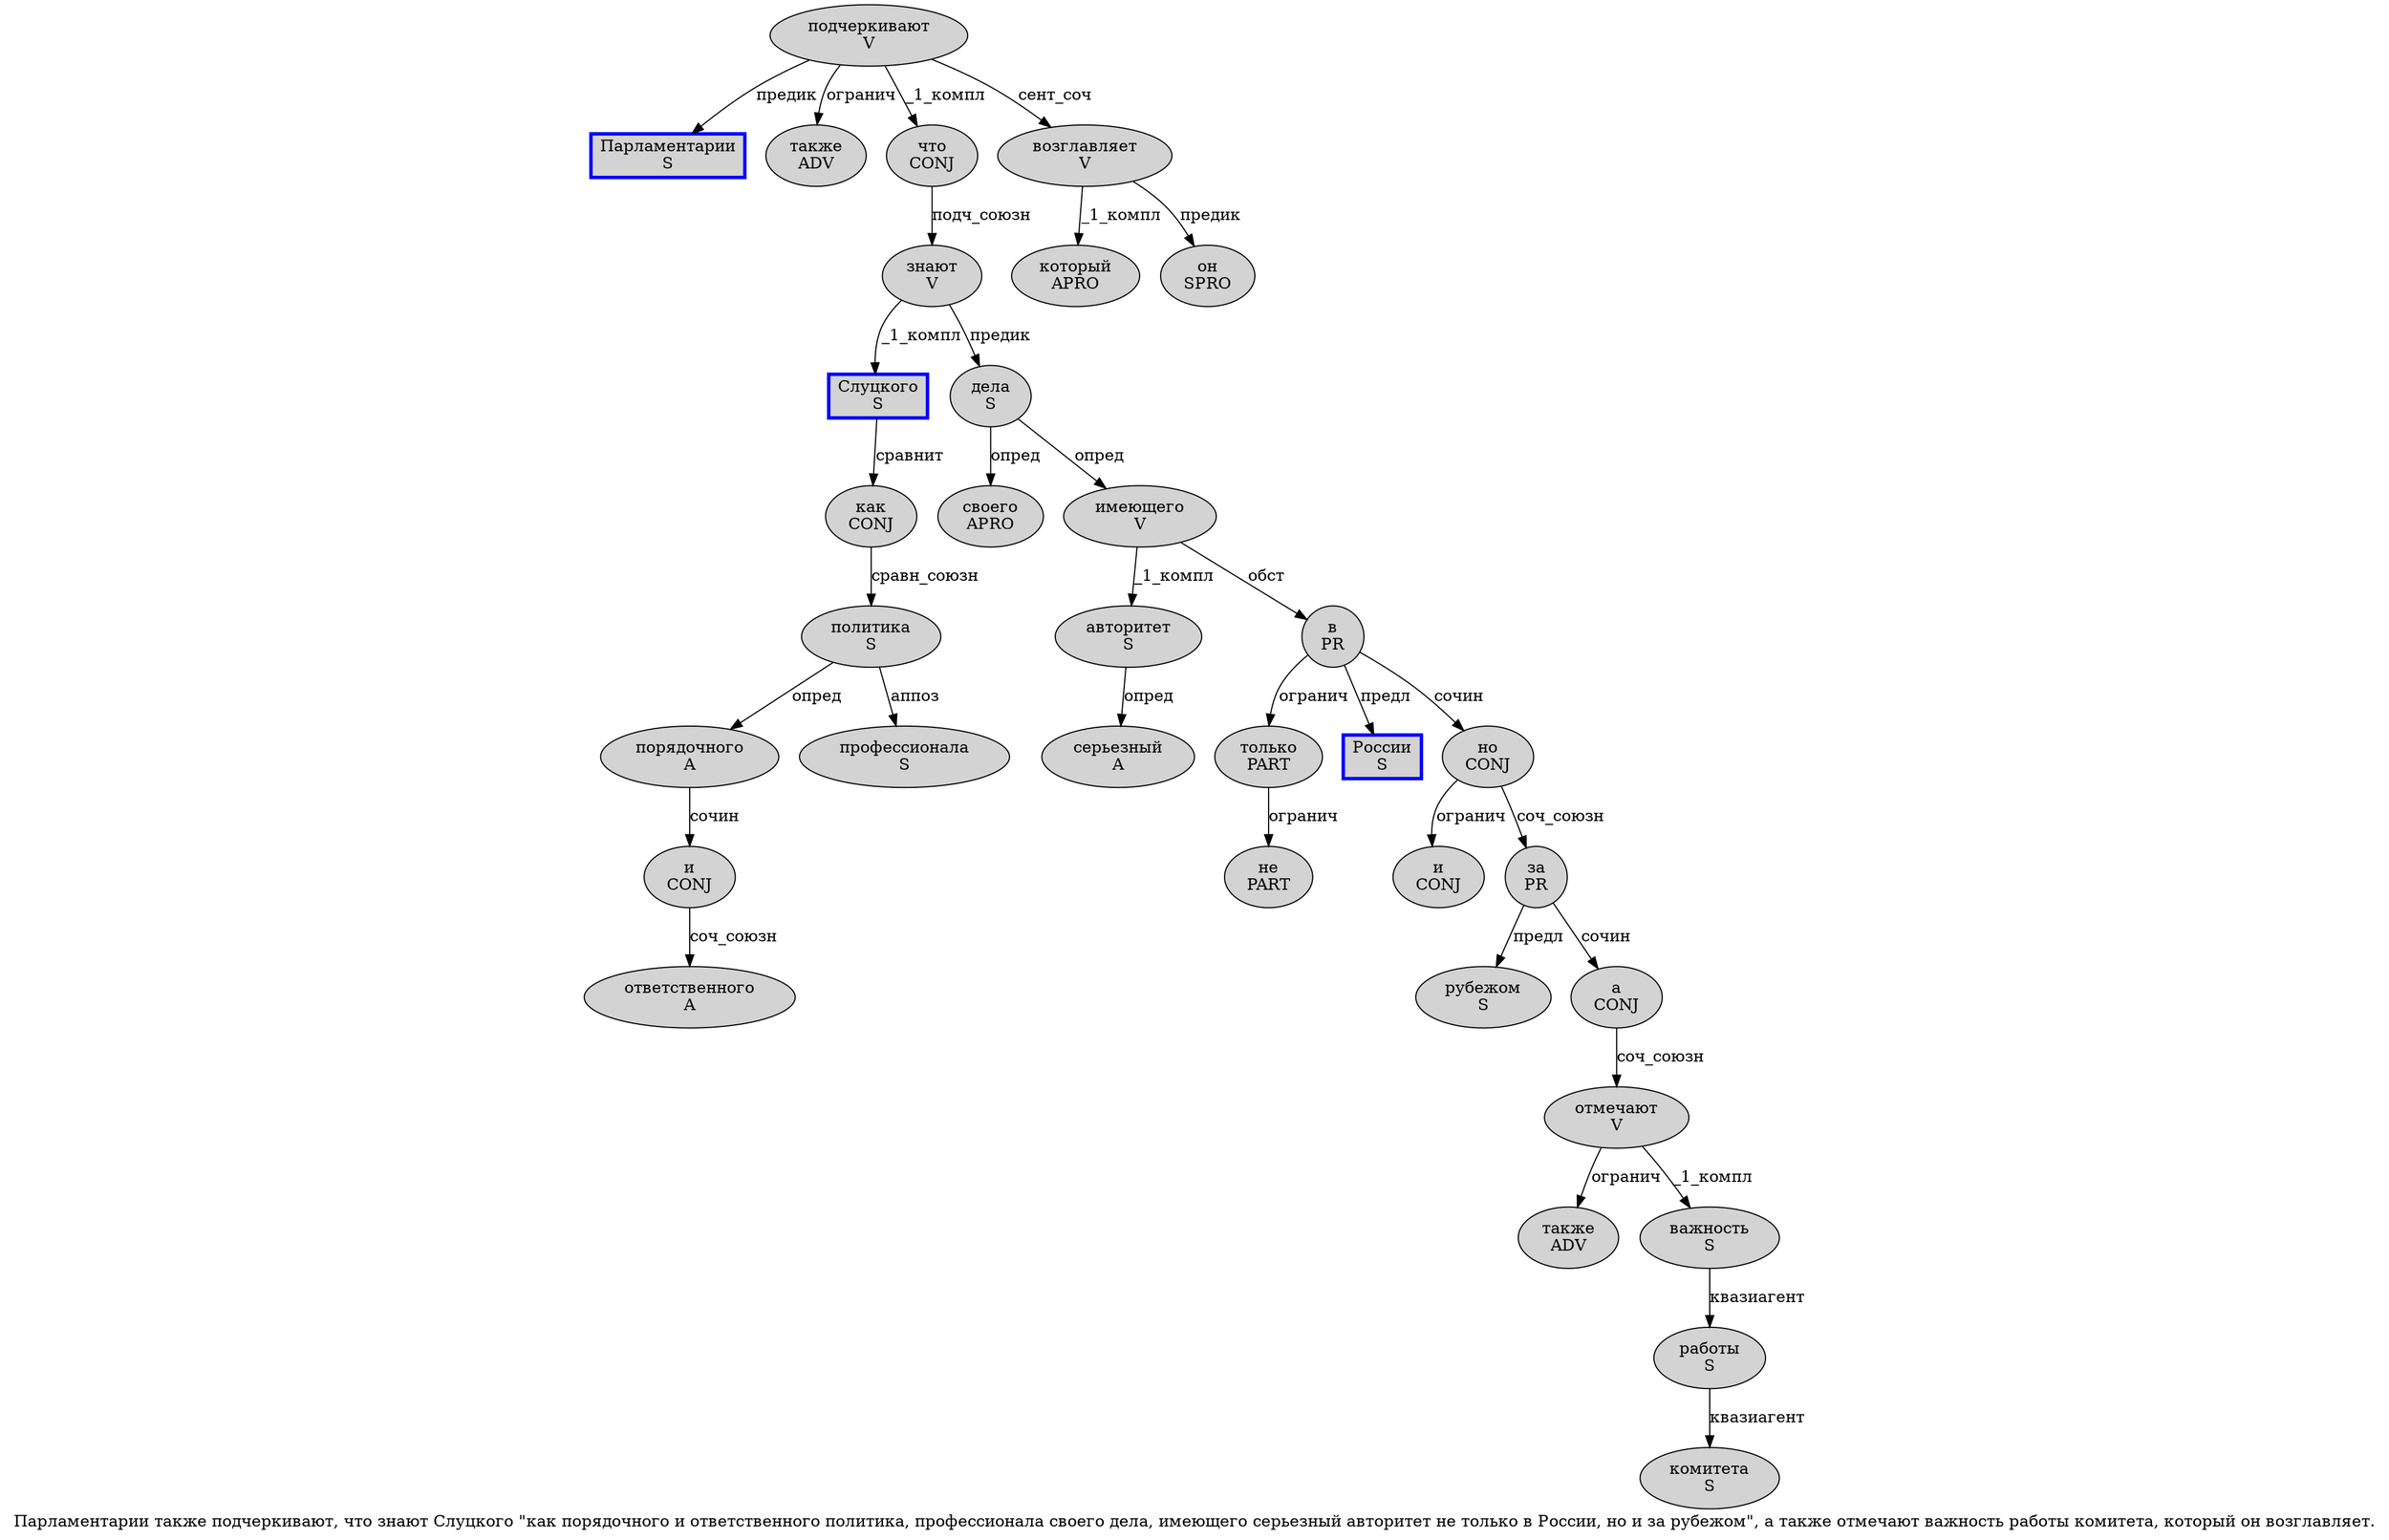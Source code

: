 digraph SENTENCE_98 {
	graph [label="Парламентарии также подчеркивают, что знают Слуцкого \"как порядочного и ответственного политика, профессионала своего дела, имеющего серьезный авторитет не только в России, но и за рубежом\", а также отмечают важность работы комитета, который он возглавляет."]
	node [style=filled]
		0 [label="Парламентарии
S" color=blue fillcolor=lightgray penwidth=3 shape=box]
		1 [label="также
ADV" color="" fillcolor=lightgray penwidth=1 shape=ellipse]
		2 [label="подчеркивают
V" color="" fillcolor=lightgray penwidth=1 shape=ellipse]
		4 [label="что
CONJ" color="" fillcolor=lightgray penwidth=1 shape=ellipse]
		5 [label="знают
V" color="" fillcolor=lightgray penwidth=1 shape=ellipse]
		6 [label="Слуцкого
S" color=blue fillcolor=lightgray penwidth=3 shape=box]
		8 [label="как
CONJ" color="" fillcolor=lightgray penwidth=1 shape=ellipse]
		9 [label="порядочного
A" color="" fillcolor=lightgray penwidth=1 shape=ellipse]
		10 [label="и
CONJ" color="" fillcolor=lightgray penwidth=1 shape=ellipse]
		11 [label="ответственного
A" color="" fillcolor=lightgray penwidth=1 shape=ellipse]
		12 [label="политика
S" color="" fillcolor=lightgray penwidth=1 shape=ellipse]
		14 [label="профессионала
S" color="" fillcolor=lightgray penwidth=1 shape=ellipse]
		15 [label="своего
APRO" color="" fillcolor=lightgray penwidth=1 shape=ellipse]
		16 [label="дела
S" color="" fillcolor=lightgray penwidth=1 shape=ellipse]
		18 [label="имеющего
V" color="" fillcolor=lightgray penwidth=1 shape=ellipse]
		19 [label="серьезный
A" color="" fillcolor=lightgray penwidth=1 shape=ellipse]
		20 [label="авторитет
S" color="" fillcolor=lightgray penwidth=1 shape=ellipse]
		21 [label="не
PART" color="" fillcolor=lightgray penwidth=1 shape=ellipse]
		22 [label="только
PART" color="" fillcolor=lightgray penwidth=1 shape=ellipse]
		23 [label="в
PR" color="" fillcolor=lightgray penwidth=1 shape=ellipse]
		24 [label="России
S" color=blue fillcolor=lightgray penwidth=3 shape=box]
		26 [label="но
CONJ" color="" fillcolor=lightgray penwidth=1 shape=ellipse]
		27 [label="и
CONJ" color="" fillcolor=lightgray penwidth=1 shape=ellipse]
		28 [label="за
PR" color="" fillcolor=lightgray penwidth=1 shape=ellipse]
		29 [label="рубежом
S" color="" fillcolor=lightgray penwidth=1 shape=ellipse]
		32 [label="а
CONJ" color="" fillcolor=lightgray penwidth=1 shape=ellipse]
		33 [label="также
ADV" color="" fillcolor=lightgray penwidth=1 shape=ellipse]
		34 [label="отмечают
V" color="" fillcolor=lightgray penwidth=1 shape=ellipse]
		35 [label="важность
S" color="" fillcolor=lightgray penwidth=1 shape=ellipse]
		36 [label="работы
S" color="" fillcolor=lightgray penwidth=1 shape=ellipse]
		37 [label="комитета
S" color="" fillcolor=lightgray penwidth=1 shape=ellipse]
		39 [label="который
APRO" color="" fillcolor=lightgray penwidth=1 shape=ellipse]
		40 [label="он
SPRO" color="" fillcolor=lightgray penwidth=1 shape=ellipse]
		41 [label="возглавляет
V" color="" fillcolor=lightgray penwidth=1 shape=ellipse]
			41 -> 39 [label="_1_компл"]
			41 -> 40 [label="предик"]
			22 -> 21 [label="огранич"]
			4 -> 5 [label="подч_союзн"]
			10 -> 11 [label="соч_союзн"]
			8 -> 12 [label="сравн_союзн"]
			36 -> 37 [label="квазиагент"]
			34 -> 33 [label="огранич"]
			34 -> 35 [label="_1_компл"]
			5 -> 6 [label="_1_компл"]
			5 -> 16 [label="предик"]
			9 -> 10 [label="сочин"]
			23 -> 22 [label="огранич"]
			23 -> 24 [label="предл"]
			23 -> 26 [label="сочин"]
			20 -> 19 [label="опред"]
			16 -> 15 [label="опред"]
			16 -> 18 [label="опред"]
			26 -> 27 [label="огранич"]
			26 -> 28 [label="соч_союзн"]
			6 -> 8 [label="сравнит"]
			32 -> 34 [label="соч_союзн"]
			35 -> 36 [label="квазиагент"]
			2 -> 0 [label="предик"]
			2 -> 1 [label="огранич"]
			2 -> 4 [label="_1_компл"]
			2 -> 41 [label="сент_соч"]
			18 -> 20 [label="_1_компл"]
			18 -> 23 [label="обст"]
			12 -> 9 [label="опред"]
			12 -> 14 [label="аппоз"]
			28 -> 29 [label="предл"]
			28 -> 32 [label="сочин"]
}